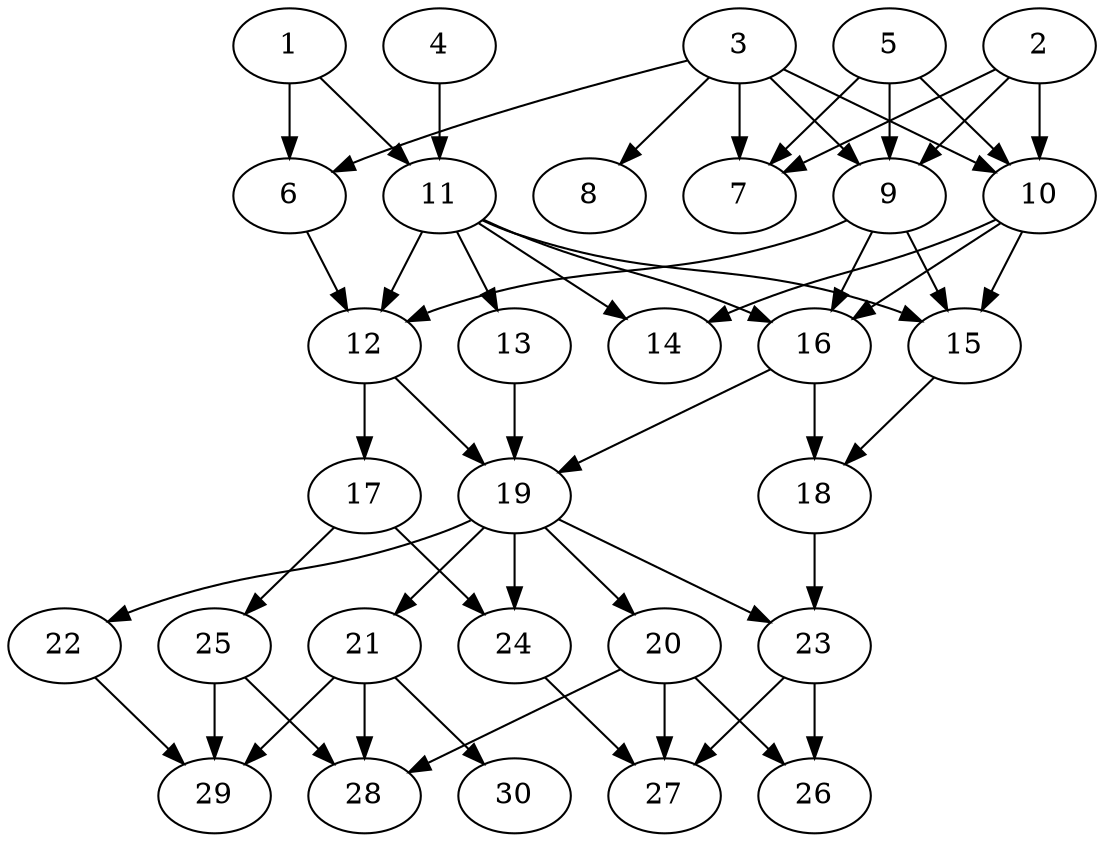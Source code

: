 // DAG automatically generated by daggen at Fri Jul 29 10:40:32 2022
// daggen.exe --dot -n 30 --ccr 0.5 --fat 0.5 --regular 0.5 --density 0.5 -o data\30/random_30_87.gv 
digraph G {
  1 [compute_size="549755813888", trans_size="775403", result_size="91136", ram="22728800",alpha="0.14"]
  1 -> 6 [size ="91136"]
  1 -> 11 [size ="91136"]
  2 [compute_size="34254876672", trans_size="619587", result_size="54272", ram="25198256",alpha="0.14"]
  2 -> 7 [size ="54272"]
  2 -> 9 [size ="54272"]
  2 -> 10 [size ="54272"]
  3 [compute_size="256816085548", trans_size="29732", result_size="13312", ram="14759696",alpha="0.10"]
  3 -> 6 [size ="13312"]
  3 -> 7 [size ="13312"]
  3 -> 8 [size ="13312"]
  3 -> 9 [size ="13312"]
  3 -> 10 [size ="13312"]
  4 [compute_size="41575153664", trans_size="792922", result_size="70656", ram="18722864",alpha="0.02"]
  4 -> 11 [size ="70656"]
  5 [compute_size="26124736512", trans_size="868336", result_size="9216", ram="50917664",alpha="0.01"]
  5 -> 7 [size ="9216"]
  5 -> 9 [size ="9216"]
  5 -> 10 [size ="9216"]
  6 [compute_size="6356312064", trans_size="252970", result_size="13312", ram="29909072",alpha="0.00"]
  6 -> 12 [size ="13312"]
  7 [compute_size="4540372992", trans_size="1044292", result_size="0", ram="29406944",alpha="0.08"]
  8 [compute_size="549755813888", trans_size="646153", result_size="0", ram="44283872",alpha="0.04"]
  9 [compute_size="45823121379", trans_size="587587", result_size="29696", ram="45650864",alpha="0.11"]
  9 -> 12 [size ="29696"]
  9 -> 15 [size ="29696"]
  9 -> 16 [size ="29696"]
  10 [compute_size="276006961152", trans_size="98944", result_size="91136", ram="45452864",alpha="0.11"]
  10 -> 14 [size ="91136"]
  10 -> 15 [size ="91136"]
  10 -> 16 [size ="91136"]
  11 [compute_size="1073741824000", trans_size="12373", result_size="1024", ram="16456160",alpha="0.02"]
  11 -> 12 [size ="1024"]
  11 -> 13 [size ="1024"]
  11 -> 14 [size ="1024"]
  11 -> 15 [size ="1024"]
  11 -> 16 [size ="1024"]
  12 [compute_size="18843096839", trans_size="391874", result_size="29696", ram="19275680",alpha="0.20"]
  12 -> 17 [size ="29696"]
  12 -> 19 [size ="29696"]
  13 [compute_size="28991029248", trans_size="195937", result_size="29696", ram="41871440",alpha="0.12"]
  13 -> 19 [size ="29696"]
  14 [compute_size="28991029248", trans_size="893815", result_size="0", ram="5564576",alpha="0.18"]
  15 [compute_size="6927286272", trans_size="426400", result_size="91136", ram="1164224",alpha="0.02"]
  15 -> 18 [size ="91136"]
  16 [compute_size="134217728000", trans_size="109238", result_size="1024", ram="4321136",alpha="0.07"]
  16 -> 18 [size ="1024"]
  16 -> 19 [size ="1024"]
  17 [compute_size="12233676800", trans_size="20717", result_size="1024", ram="19510112",alpha="0.15"]
  17 -> 24 [size ="1024"]
  17 -> 25 [size ="1024"]
  18 [compute_size="138983243776", trans_size="26791", result_size="91136", ram="36572960",alpha="0.17"]
  18 -> 23 [size ="91136"]
  19 [compute_size="517493430163", trans_size="10231", result_size="1024", ram="42269024",alpha="0.19"]
  19 -> 20 [size ="1024"]
  19 -> 21 [size ="1024"]
  19 -> 22 [size ="1024"]
  19 -> 23 [size ="1024"]
  19 -> 24 [size ="1024"]
  20 [compute_size="491690534118", trans_size="599703", result_size="9216", ram="11061056",alpha="0.13"]
  20 -> 26 [size ="9216"]
  20 -> 27 [size ="9216"]
  20 -> 28 [size ="9216"]
  21 [compute_size="13875544064", trans_size="867185", result_size="91136", ram="49661552",alpha="0.15"]
  21 -> 28 [size ="91136"]
  21 -> 29 [size ="91136"]
  21 -> 30 [size ="91136"]
  22 [compute_size="321714613225", trans_size="497339", result_size="13312", ram="8309648",alpha="0.16"]
  22 -> 29 [size ="13312"]
  23 [compute_size="4685955072", trans_size="102205", result_size="74752", ram="31070144",alpha="0.10"]
  23 -> 26 [size ="74752"]
  23 -> 27 [size ="74752"]
  24 [compute_size="720830647200", trans_size="886878", result_size="54272", ram="10460720",alpha="0.15"]
  24 -> 27 [size ="54272"]
  25 [compute_size="134217728000", trans_size="372405", result_size="1024", ram="6080960",alpha="0.12"]
  25 -> 28 [size ="1024"]
  25 -> 29 [size ="1024"]
  26 [compute_size="368293445632", trans_size="99999", result_size="0", ram="51728672",alpha="0.12"]
  27 [compute_size="7062159360", trans_size="503061", result_size="0", ram="41980736",alpha="0.20"]
  28 [compute_size="368293445632", trans_size="37500", result_size="0", ram="25480208",alpha="0.02"]
  29 [compute_size="8963592192", trans_size="1013474", result_size="0", ram="35755616",alpha="0.12"]
  30 [compute_size="152076802815", trans_size="643724", result_size="0", ram="18985808",alpha="0.18"]
}
